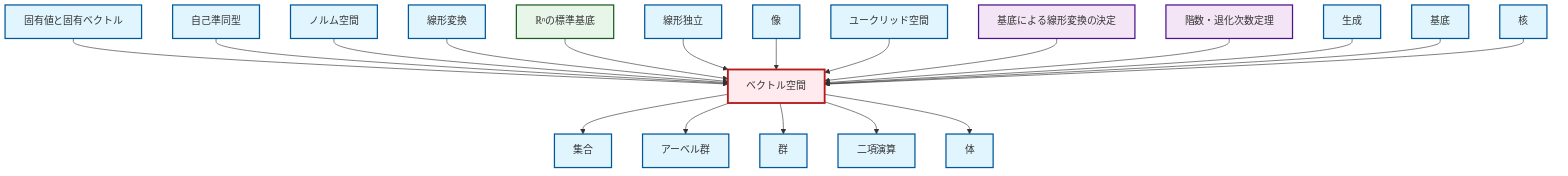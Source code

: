 graph TD
    classDef definition fill:#e1f5fe,stroke:#01579b,stroke-width:2px
    classDef theorem fill:#f3e5f5,stroke:#4a148c,stroke-width:2px
    classDef axiom fill:#fff3e0,stroke:#e65100,stroke-width:2px
    classDef example fill:#e8f5e9,stroke:#1b5e20,stroke-width:2px
    classDef current fill:#ffebee,stroke:#b71c1c,stroke-width:3px
    thm-linear-transformation-basis["基底による線形変換の決定"]:::theorem
    def-linear-transformation["線形変換"]:::definition
    def-endomorphism["自己準同型"]:::definition
    ex-standard-basis-rn["ℝⁿの標準基底"]:::example
    def-set["集合"]:::definition
    def-abelian-group["アーベル群"]:::definition
    def-eigenvalue-eigenvector["固有値と固有ベクトル"]:::definition
    def-vector-space["ベクトル空間"]:::definition
    def-span["生成"]:::definition
    def-field["体"]:::definition
    def-image["像"]:::definition
    def-basis["基底"]:::definition
    def-euclidean-space["ユークリッド空間"]:::definition
    def-group["群"]:::definition
    def-linear-independence["線形独立"]:::definition
    thm-rank-nullity["階数・退化次数定理"]:::theorem
    def-binary-operation["二項演算"]:::definition
    def-kernel["核"]:::definition
    def-normed-vector-space["ノルム空間"]:::definition
    def-vector-space --> def-set
    def-vector-space --> def-abelian-group
    def-eigenvalue-eigenvector --> def-vector-space
    def-endomorphism --> def-vector-space
    def-normed-vector-space --> def-vector-space
    def-linear-transformation --> def-vector-space
    def-vector-space --> def-group
    ex-standard-basis-rn --> def-vector-space
    def-linear-independence --> def-vector-space
    def-image --> def-vector-space
    def-euclidean-space --> def-vector-space
    def-vector-space --> def-binary-operation
    thm-linear-transformation-basis --> def-vector-space
    thm-rank-nullity --> def-vector-space
    def-span --> def-vector-space
    def-basis --> def-vector-space
    def-vector-space --> def-field
    def-kernel --> def-vector-space
    class def-vector-space current